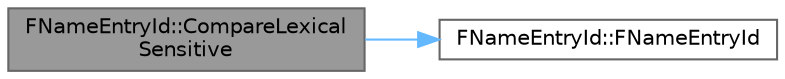 digraph "FNameEntryId::CompareLexicalSensitive"
{
 // INTERACTIVE_SVG=YES
 // LATEX_PDF_SIZE
  bgcolor="transparent";
  edge [fontname=Helvetica,fontsize=10,labelfontname=Helvetica,labelfontsize=10];
  node [fontname=Helvetica,fontsize=10,shape=box,height=0.2,width=0.4];
  rankdir="LR";
  Node1 [id="Node000001",label="FNameEntryId::CompareLexical\lSensitive",height=0.2,width=0.4,color="gray40", fillcolor="grey60", style="filled", fontcolor="black",tooltip="Slow alphabetical order that is stable / deterministic over process runs, case-sensitive."];
  Node1 -> Node2 [id="edge1_Node000001_Node000002",color="steelblue1",style="solid",tooltip=" "];
  Node2 [id="Node000002",label="FNameEntryId::FNameEntryId",height=0.2,width=0.4,color="grey40", fillcolor="white", style="filled",URL="$d8/dea/structFNameEntryId.html#a80f7d1a47ba84f81afe2933f49d45a5f",tooltip=" "];
}
